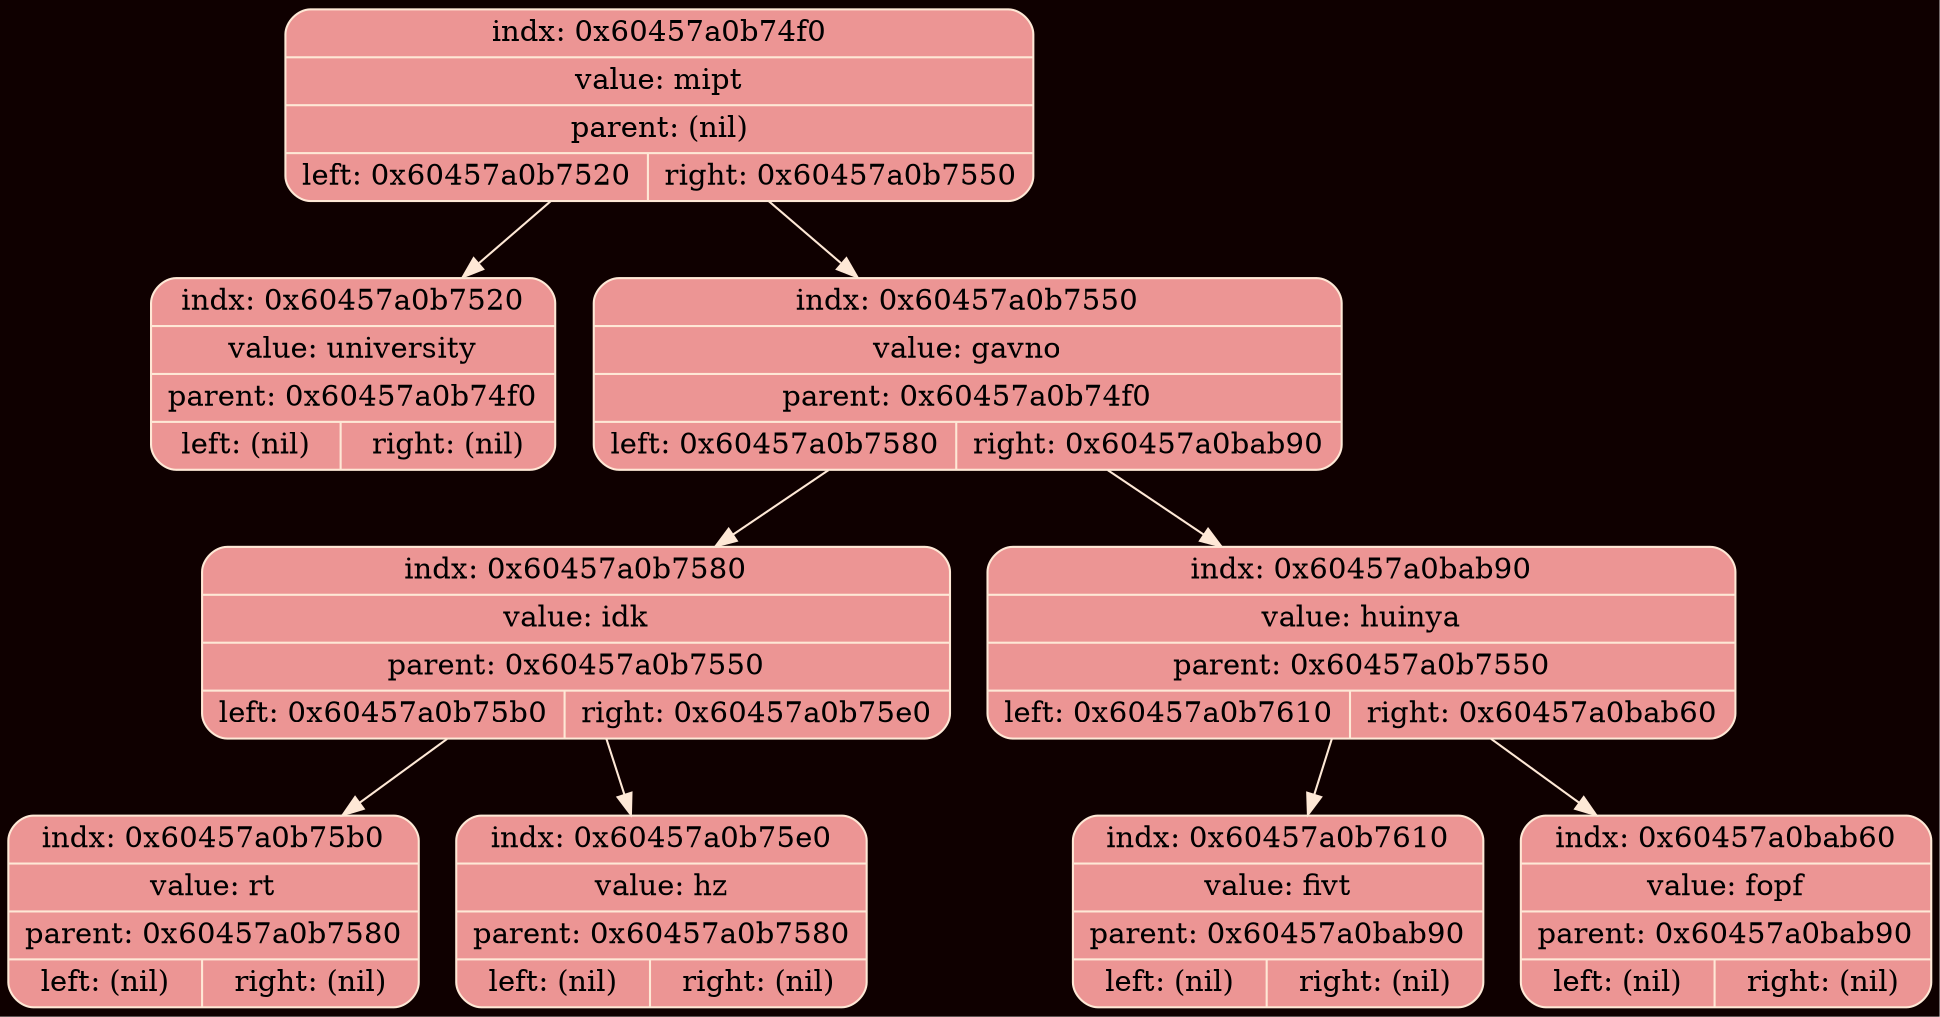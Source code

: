 digraph Tree {
	rankdir = TB;
	node [shape = record];
	edge[color = "#FEE8D6"];
	bgcolor = "#0F0000";
	node0x60457a0b74f0 [color = "#FEE8D6", shape = Mrecord, style = filled, fillcolor = "#EC9594", label = "{indx: 0x60457a0b74f0 | value: mipt | parent: (nil) | { left: 0x60457a0b7520 | right: 0x60457a0b7550}}"];
		node0x60457a0b74f0 -> node0x60457a0b7520
	node0x60457a0b7520 [color = "#FEE8D6", shape = Mrecord, style = filled, fillcolor = "#EC9594", label = "{indx: 0x60457a0b7520 | value: university | parent: 0x60457a0b74f0 | { left: (nil) | right: (nil)}}"];
		node0x60457a0b74f0 -> node0x60457a0b7550
	node0x60457a0b7550 [color = "#FEE8D6", shape = Mrecord, style = filled, fillcolor = "#EC9594", label = "{indx: 0x60457a0b7550 | value: gavno | parent: 0x60457a0b74f0 | { left: 0x60457a0b7580 | right: 0x60457a0bab90}}"];
		node0x60457a0b7550 -> node0x60457a0b7580
	node0x60457a0b7580 [color = "#FEE8D6", shape = Mrecord, style = filled, fillcolor = "#EC9594", label = "{indx: 0x60457a0b7580 | value: idk | parent: 0x60457a0b7550 | { left: 0x60457a0b75b0 | right: 0x60457a0b75e0}}"];
		node0x60457a0b7580 -> node0x60457a0b75b0
	node0x60457a0b75b0 [color = "#FEE8D6", shape = Mrecord, style = filled, fillcolor = "#EC9594", label = "{indx: 0x60457a0b75b0 | value: rt | parent: 0x60457a0b7580 | { left: (nil) | right: (nil)}}"];
		node0x60457a0b7580 -> node0x60457a0b75e0
	node0x60457a0b75e0 [color = "#FEE8D6", shape = Mrecord, style = filled, fillcolor = "#EC9594", label = "{indx: 0x60457a0b75e0 | value: hz | parent: 0x60457a0b7580 | { left: (nil) | right: (nil)}}"];
		node0x60457a0b7550 -> node0x60457a0bab90
	node0x60457a0bab90 [color = "#FEE8D6", shape = Mrecord, style = filled, fillcolor = "#EC9594", label = "{indx: 0x60457a0bab90 | value: huinya | parent: 0x60457a0b7550 | { left: 0x60457a0b7610 | right: 0x60457a0bab60}}"];
		node0x60457a0bab90 -> node0x60457a0b7610
	node0x60457a0b7610 [color = "#FEE8D6", shape = Mrecord, style = filled, fillcolor = "#EC9594", label = "{indx: 0x60457a0b7610 | value: fivt | parent: 0x60457a0bab90 | { left: (nil) | right: (nil)}}"];
		node0x60457a0bab90 -> node0x60457a0bab60
	node0x60457a0bab60 [color = "#FEE8D6", shape = Mrecord, style = filled, fillcolor = "#EC9594", label = "{indx: 0x60457a0bab60 | value: fopf | parent: 0x60457a0bab90 | { left: (nil) | right: (nil)}}"];
}
